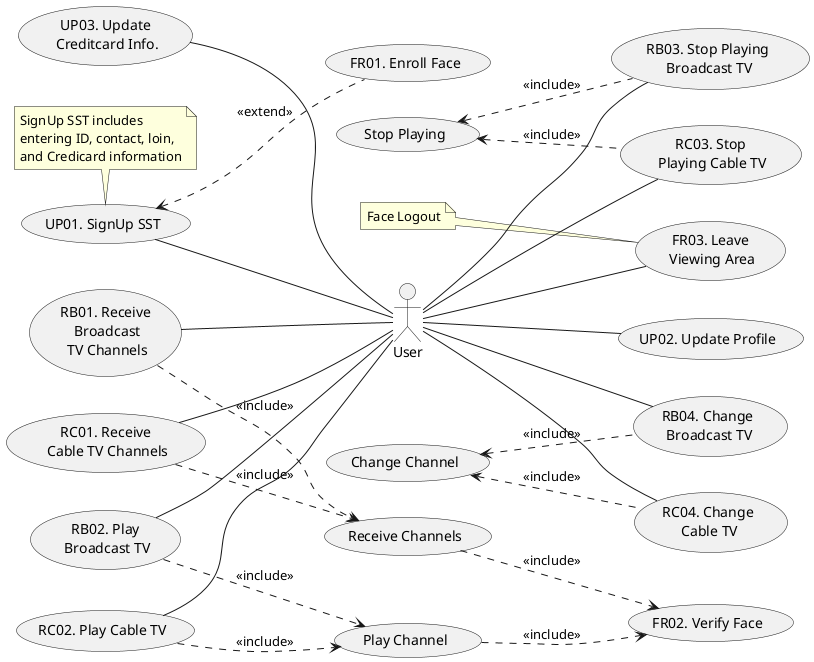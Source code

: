 @startuml
skinparam shadowing false
left to right direction

' 4.8. User Profile Management -> UP
(UP01. SignUp SST) -- :User:
(UP01. SignUp SST) <.. (FR01. Enroll Face) : <<extend>>
:User: -- (UP02. Update Profile)
(UP03. Update\n Creditcard Info.) -- :User:

note top of (UP01. SignUp SST)
  SignUp SST includes
  entering ID, contact, loin,
  and Credicard information
end note

' 4.2. Receiving Broadcast TV Channels -> RB
(RB01. Receive\n Broadcast\n TV Channels) -- :User:
(RB01. Receive\n Broadcast\n TV Channels) ..> (Receive Channels) : <<include>>
(Receive Channels) ..> (FR02. Verify Face) : <<include>>
(RB02. Play\n Broadcast TV) -- :User:
(RB02. Play\n Broadcast TV) ..> (Play Channel) : <<include>>
(Play Channel) ..> (FR02. Verify Face) : <<include>>
:User: -- (RB03. Stop Playing\n Broadcast TV)
(Stop Playing) <.. (RB03. Stop Playing\n Broadcast TV) : <<include>>
:User: -- (RB04. Change\n Broadcast TV)
(Change Channel) <..(RB04. Change\n Broadcast TV) : <<include>>

' 4.3. Receiving Cable TV Channels -> RC
(RC01. Receive\n Cable TV Channels) -- :User:
(RC01. Receive\n Cable TV Channels) ..> (Receive Channels) : <<include>>
(RC02. Play Cable TV) -- :User:
(RC02. Play Cable TV) ..> (Play Channel) : <<include>>
:User: -- (RC03. Stop\n Playing Cable TV)
(Stop Playing) <.. (RC03. Stop\n Playing Cable TV) : <<include>>
:User:-- (RC04. Change\n Cable TV)
(Change Channel) <.. (RC04. Change\n Cable TV) : <<include>>

' 4.4. Face Recognition -> FR
(FR01. Enroll Face)
(FR02. Verify Face)
:User: -- (FR03. Leave\n Viewing Area)
note left of (FR03. Leave\n Viewing Area)
  Face Logout
end note

@enduml